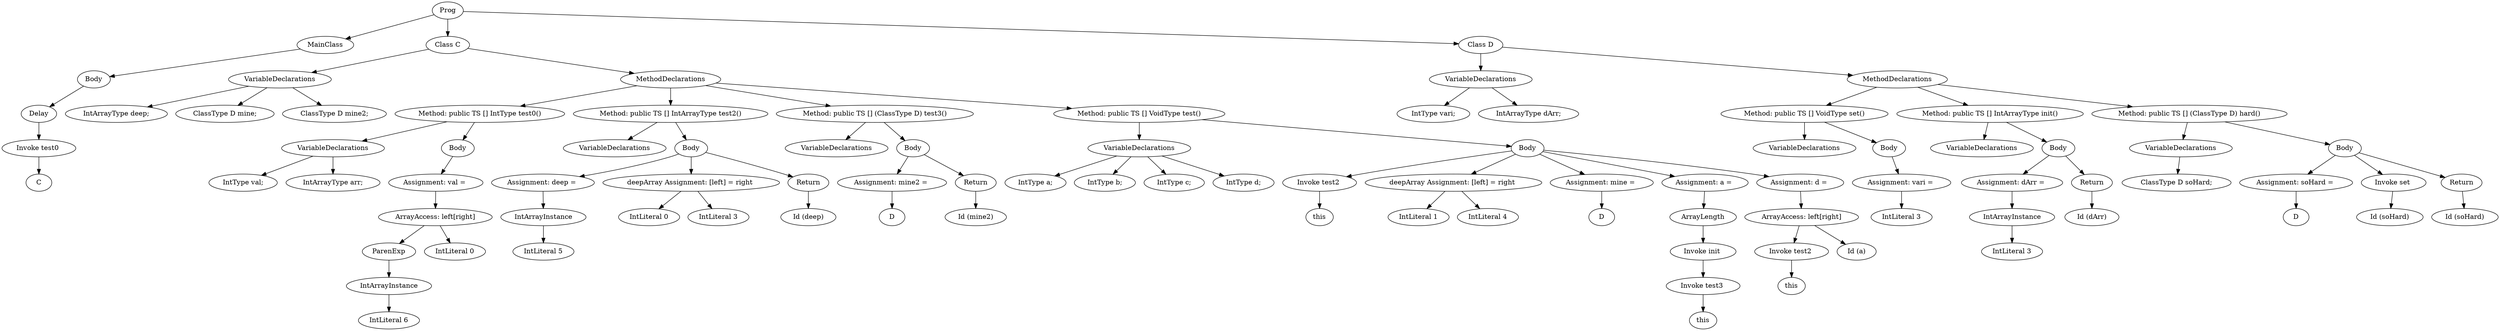 digraph {
6  [label = "C"];
5 -> 6
5  [label = " Invoke test0  "];
4 -> 5
4  [label = "Delay"];
3 -> 4
3  [label = "Body"];
2 -> 3
2  [label = "MainClass"];
13  [label = " IntArrayType deep; "];
14  [label = " ClassType D mine; "];
15  [label = " ClassType D mine2; "];
12 -> 15
12 -> 14
12 -> 13
12  [label = "VariableDeclarations"];
20  [label = " IntType val; "];
21  [label = " IntArrayType arr; "];
19 -> 21
19 -> 20
19  [label = "VariableDeclarations"];
28  [label = "IntLiteral 6"];
27 -> 28
27  [label = "IntArrayInstance"];
26 -> 27
26  [label = "ParenExp"];
31  [label = "IntLiteral 0"];
25 -> 31
25 -> 26
25  [label = "ArrayAccess: left[right]"];
24 -> 25
24  [label = "Assignment: val = "];
23 -> 24
23  [label = "Body"];
18 -> 23
18 -> 19
18  [label = "Method: public TS [] IntType test0()"];
37  [label = "VariableDeclarations"];
42  [label = "IntLiteral 5"];
41 -> 42
41  [label = "IntArrayInstance"];
40 -> 41
40  [label = "Assignment: deep = "];
46  [label = "IntLiteral 0"];
47  [label = "IntLiteral 3"];
45 -> 47
45 -> 46
45  [label = "deepArray Assignment: [left] = right "];
50  [label = " Id (deep) "];
49 -> 50
49  [label = "Return"];
39 -> 49
39 -> 45
39 -> 40
39  [label = "Body"];
36 -> 39
36 -> 37
36  [label = "Method: public TS [] IntArrayType test2()"];
55  [label = "VariableDeclarations"];
59  [label = "D"];
58 -> 59
58  [label = "Assignment: mine2 = "];
62  [label = " Id (mine2) "];
61 -> 62
61  [label = "Return"];
57 -> 61
57 -> 58
57  [label = "Body"];
54 -> 57
54 -> 55
54  [label = "Method: public TS [] (ClassType D) test3()"];
68  [label = " IntType a; "];
69  [label = " IntType b; "];
70  [label = " IntType c; "];
71  [label = " IntType d; "];
67 -> 71
67 -> 70
67 -> 69
67 -> 68
67  [label = "VariableDeclarations"];
75  [label = "this"];
74 -> 75
74  [label = " Invoke test2  "];
78  [label = "IntLiteral 1"];
79  [label = "IntLiteral 4"];
77 -> 79
77 -> 78
77  [label = "deepArray Assignment: [left] = right "];
82  [label = "D"];
81 -> 82
81  [label = "Assignment: mine = "];
88  [label = "this"];
87 -> 88
87  [label = " Invoke test3  "];
86 -> 87
86  [label = " Invoke init  "];
85 -> 86
85  [label = "ArrayLength"];
84 -> 85
84  [label = "Assignment: a = "];
96  [label = "this"];
95 -> 96
95  [label = " Invoke test2  "];
98  [label = " Id (a) "];
94 -> 98
94 -> 95
94  [label = "ArrayAccess: left[right]"];
93 -> 94
93  [label = "Assignment: d = "];
73 -> 93
73 -> 84
73 -> 81
73 -> 77
73 -> 74
73  [label = "Body"];
66 -> 73
66 -> 67
66  [label = "Method: public TS [] VoidType test()"];
17 -> 66
17 -> 54
17 -> 36
17 -> 18
17  [label = "MethodDeclarations"];
11 -> 17
11 -> 12
11  [label = "Class C"];
107  [label = " IntType vari; "];
108  [label = " IntArrayType dArr; "];
106 -> 108
106 -> 107
106  [label = "VariableDeclarations"];
112  [label = "VariableDeclarations"];
116  [label = "IntLiteral 3"];
115 -> 116
115  [label = "Assignment: vari = "];
114 -> 115
114  [label = "Body"];
111 -> 114
111 -> 112
111  [label = "Method: public TS [] VoidType set()"];
121  [label = "VariableDeclarations"];
126  [label = "IntLiteral 3"];
125 -> 126
125  [label = "IntArrayInstance"];
124 -> 125
124  [label = "Assignment: dArr = "];
130  [label = " Id (dArr) "];
129 -> 130
129  [label = "Return"];
123 -> 129
123 -> 124
123  [label = "Body"];
120 -> 123
120 -> 121
120  [label = "Method: public TS [] IntArrayType init()"];
136  [label = " ClassType D soHard; "];
135 -> 136
135  [label = "VariableDeclarations"];
140  [label = "D"];
139 -> 140
139  [label = "Assignment: soHard = "];
143  [label = " Id (soHard) "];
142 -> 143
142  [label = " Invoke set  "];
146  [label = " Id (soHard) "];
145 -> 146
145  [label = "Return"];
138 -> 145
138 -> 142
138 -> 139
138  [label = "Body"];
134 -> 138
134 -> 135
134  [label = "Method: public TS [] (ClassType D) hard()"];
110 -> 134
110 -> 120
110 -> 111
110  [label = "MethodDeclarations"];
105 -> 110
105 -> 106
105  [label = "Class D"];
1 -> 105
1 -> 11
1 -> 2
1  [label = "Prog"];
}

